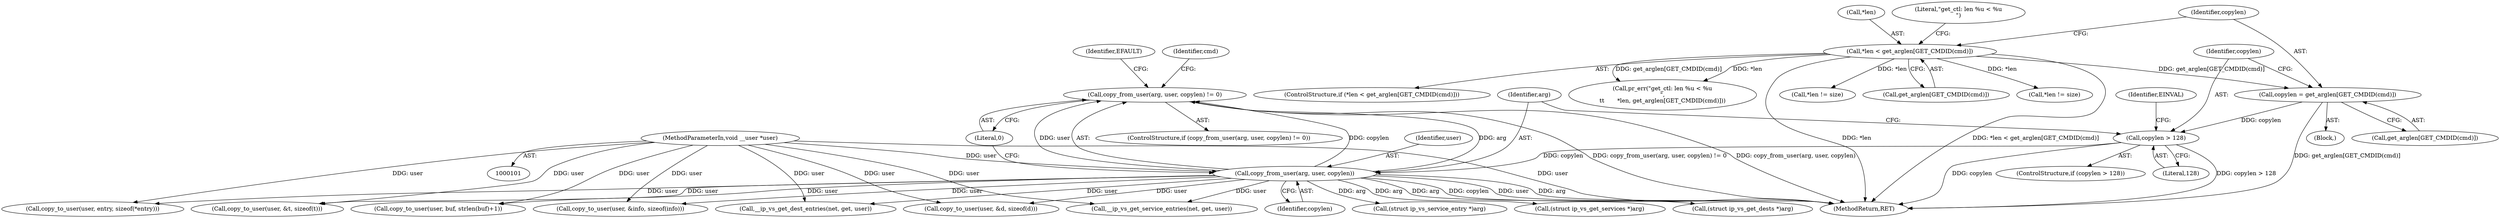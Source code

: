 digraph "0_linux_2d8a041b7bfe1097af21441cb77d6af95f4f4680@API" {
"1000178" [label="(Call,copy_from_user(arg, user, copylen) != 0)"];
"1000179" [label="(Call,copy_from_user(arg, user, copylen))"];
"1000104" [label="(MethodParameterIn,void __user *user)"];
"1000171" [label="(Call,copylen > 128)"];
"1000164" [label="(Call,copylen = get_arglen[GET_CMDID(cmd)])"];
"1000145" [label="(Call,*len < get_arglen[GET_CMDID(cmd)])"];
"1000104" [label="(MethodParameterIn,void __user *user)"];
"1000153" [label="(Call,pr_err(\"get_ctl: len %u < %u\n\",\n\t\t       *len, get_arglen[GET_CMDID(cmd)]))"];
"1000476" [label="(Call,copy_to_user(user, entry, sizeof(*entry)))"];
"1000179" [label="(Call,copy_from_user(arg, user, copylen))"];
"1000148" [label="(Call,get_arglen[GET_CMDID(cmd)])"];
"1000172" [label="(Identifier,copylen)"];
"1000183" [label="(Literal,0)"];
"1000552" [label="(Call,copy_to_user(user, &t, sizeof(t)))"];
"1000178" [label="(Call,copy_from_user(arg, user, copylen) != 0)"];
"1000145" [label="(Call,*len < get_arglen[GET_CMDID(cmd)])"];
"1000177" [label="(ControlStructure,if (copy_from_user(arg, user, copylen) != 0))"];
"1000106" [label="(Block,)"];
"1000146" [label="(Call,*len)"];
"1000180" [label="(Identifier,arg)"];
"1000164" [label="(Call,copylen = get_arglen[GET_CMDID(cmd)])"];
"1000171" [label="(Call,copylen > 128)"];
"1000325" [label="(Call,copy_to_user(user, buf, strlen(buf)+1))"];
"1000532" [label="(Call,__ip_vs_get_dest_entries(net, get, user))"];
"1000515" [label="(Call,*len != size)"];
"1000176" [label="(Identifier,EINVAL)"];
"1000575" [label="(MethodReturn,RET)"];
"1000286" [label="(Call,copy_to_user(user, &d, sizeof(d)))"];
"1000420" [label="(Call,__ip_vs_get_service_entries(net, get, user))"];
"1000181" [label="(Identifier,user)"];
"1000403" [label="(Call,*len != size)"];
"1000369" [label="(Call,copy_to_user(user, &info, sizeof(info)))"];
"1000144" [label="(ControlStructure,if (*len < get_arglen[GET_CMDID(cmd)]))"];
"1000154" [label="(Literal,\"get_ctl: len %u < %u\n\")"];
"1000182" [label="(Identifier,copylen)"];
"1000166" [label="(Call,get_arglen[GET_CMDID(cmd)])"];
"1000432" [label="(Call,(struct ip_vs_service_entry *)arg)"];
"1000387" [label="(Call,(struct ip_vs_get_services *)arg)"];
"1000165" [label="(Identifier,copylen)"];
"1000189" [label="(Identifier,cmd)"];
"1000186" [label="(Identifier,EFAULT)"];
"1000170" [label="(ControlStructure,if (copylen > 128))"];
"1000173" [label="(Literal,128)"];
"1000499" [label="(Call,(struct ip_vs_get_dests *)arg)"];
"1000178" -> "1000177"  [label="AST: "];
"1000178" -> "1000183"  [label="CFG: "];
"1000179" -> "1000178"  [label="AST: "];
"1000183" -> "1000178"  [label="AST: "];
"1000186" -> "1000178"  [label="CFG: "];
"1000189" -> "1000178"  [label="CFG: "];
"1000178" -> "1000575"  [label="DDG: copy_from_user(arg, user, copylen) != 0"];
"1000178" -> "1000575"  [label="DDG: copy_from_user(arg, user, copylen)"];
"1000179" -> "1000178"  [label="DDG: arg"];
"1000179" -> "1000178"  [label="DDG: user"];
"1000179" -> "1000178"  [label="DDG: copylen"];
"1000179" -> "1000182"  [label="CFG: "];
"1000180" -> "1000179"  [label="AST: "];
"1000181" -> "1000179"  [label="AST: "];
"1000182" -> "1000179"  [label="AST: "];
"1000183" -> "1000179"  [label="CFG: "];
"1000179" -> "1000575"  [label="DDG: copylen"];
"1000179" -> "1000575"  [label="DDG: user"];
"1000179" -> "1000575"  [label="DDG: arg"];
"1000104" -> "1000179"  [label="DDG: user"];
"1000171" -> "1000179"  [label="DDG: copylen"];
"1000179" -> "1000286"  [label="DDG: user"];
"1000179" -> "1000325"  [label="DDG: user"];
"1000179" -> "1000369"  [label="DDG: user"];
"1000179" -> "1000387"  [label="DDG: arg"];
"1000179" -> "1000420"  [label="DDG: user"];
"1000179" -> "1000432"  [label="DDG: arg"];
"1000179" -> "1000476"  [label="DDG: user"];
"1000179" -> "1000499"  [label="DDG: arg"];
"1000179" -> "1000532"  [label="DDG: user"];
"1000179" -> "1000552"  [label="DDG: user"];
"1000104" -> "1000101"  [label="AST: "];
"1000104" -> "1000575"  [label="DDG: user"];
"1000104" -> "1000286"  [label="DDG: user"];
"1000104" -> "1000325"  [label="DDG: user"];
"1000104" -> "1000369"  [label="DDG: user"];
"1000104" -> "1000420"  [label="DDG: user"];
"1000104" -> "1000476"  [label="DDG: user"];
"1000104" -> "1000532"  [label="DDG: user"];
"1000104" -> "1000552"  [label="DDG: user"];
"1000171" -> "1000170"  [label="AST: "];
"1000171" -> "1000173"  [label="CFG: "];
"1000172" -> "1000171"  [label="AST: "];
"1000173" -> "1000171"  [label="AST: "];
"1000176" -> "1000171"  [label="CFG: "];
"1000180" -> "1000171"  [label="CFG: "];
"1000171" -> "1000575"  [label="DDG: copylen"];
"1000171" -> "1000575"  [label="DDG: copylen > 128"];
"1000164" -> "1000171"  [label="DDG: copylen"];
"1000164" -> "1000106"  [label="AST: "];
"1000164" -> "1000166"  [label="CFG: "];
"1000165" -> "1000164"  [label="AST: "];
"1000166" -> "1000164"  [label="AST: "];
"1000172" -> "1000164"  [label="CFG: "];
"1000164" -> "1000575"  [label="DDG: get_arglen[GET_CMDID(cmd)]"];
"1000145" -> "1000164"  [label="DDG: get_arglen[GET_CMDID(cmd)]"];
"1000145" -> "1000144"  [label="AST: "];
"1000145" -> "1000148"  [label="CFG: "];
"1000146" -> "1000145"  [label="AST: "];
"1000148" -> "1000145"  [label="AST: "];
"1000154" -> "1000145"  [label="CFG: "];
"1000165" -> "1000145"  [label="CFG: "];
"1000145" -> "1000575"  [label="DDG: *len < get_arglen[GET_CMDID(cmd)]"];
"1000145" -> "1000575"  [label="DDG: *len"];
"1000145" -> "1000153"  [label="DDG: *len"];
"1000145" -> "1000153"  [label="DDG: get_arglen[GET_CMDID(cmd)]"];
"1000145" -> "1000403"  [label="DDG: *len"];
"1000145" -> "1000515"  [label="DDG: *len"];
}
